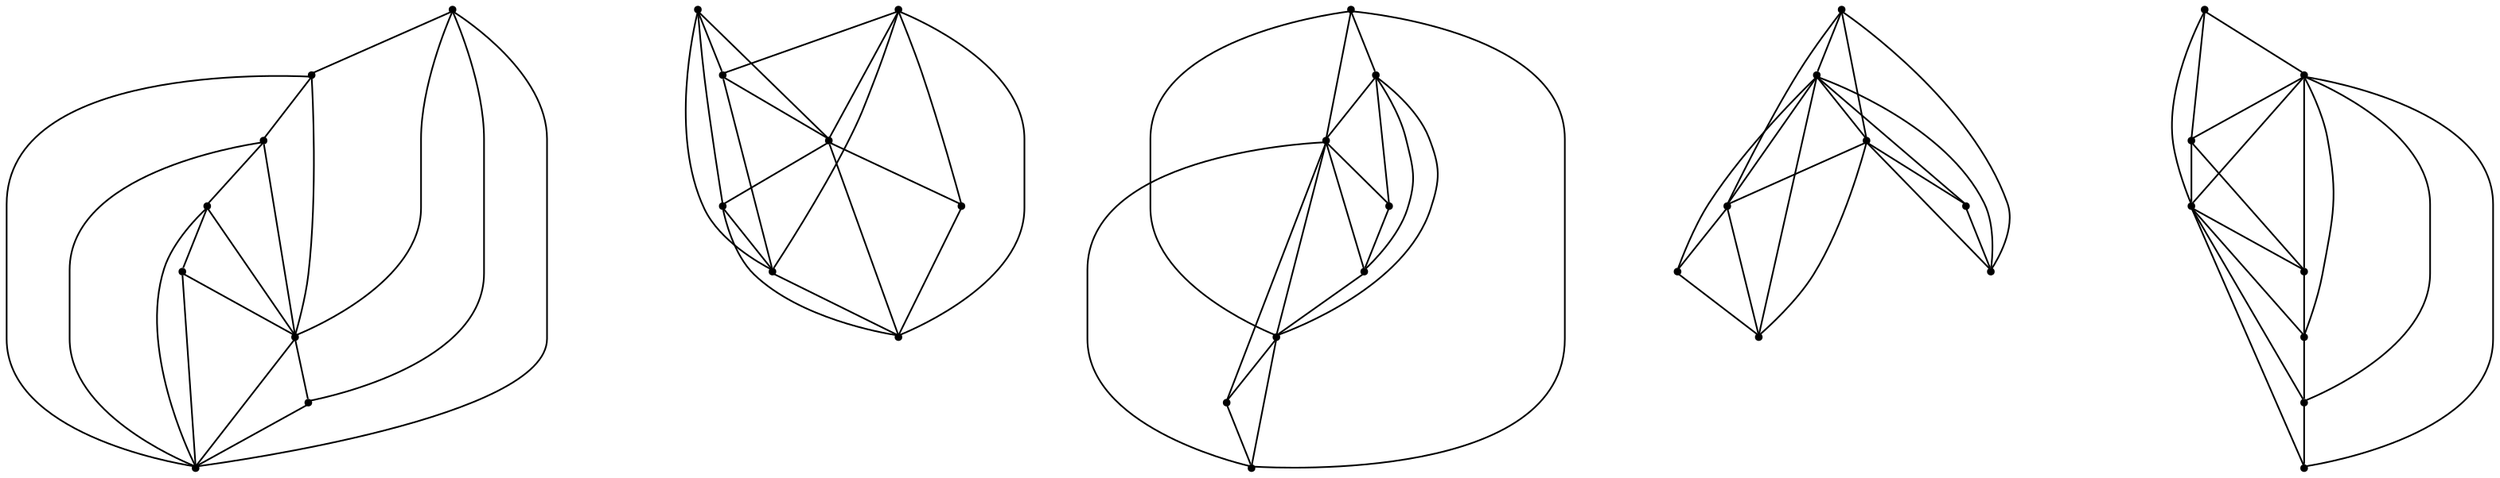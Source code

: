 graph {
  node [shape=point,comment="{\"directed\":false,\"doi\":\"10.1007/978-3-540-31843-9_1 \",\"figure\":\"9\"}"]

  v0 [pos="1305.4761855014535,457.6455752054851"]
  v1 [pos="339.6058775436046,875.1372337341309"]
  v2 [pos="1559.9193495639533,699.4163831075033"]
  v3 [pos="1380.8526662427325,1037.5946362813315"]
  v4 [pos="1554.1807549055231,258.71639251708984"]
  v5 [pos="1288.9981104651163,393.52057774861646"]
  v6 [pos="1292.2122410973836,341.6039148966471"]
  v7 [pos="1312.109683866279,301.81951522827137"]
  v8 [pos="1375.1141351744186,596.8945185343424"]
  v9 [pos="1165.3073855377907,702.7331352233887"]
  v10 [pos="1297.952870639535,782.3039054870605"]
  v11 [pos="1311.2147165697675,898.3455340067546"]
  v12 [pos="1377.536441678779,719.310220082601"]
  v13 [pos="1159.5688226744185,262.03206380208326"]
  v14 [pos="1371.7968613735466,278.6080996195476"]
  v15 [pos="1317.8482785247093,742.520554860433"]
  v16 [pos="1294.7376907703488,834.2226982116699"]
  v17 [pos="1092.3531795058138,702.7331352233887"]
  v18 [pos="697.7412472747094,706.0486157735189"]
  v19 [pos="916.6028002361918,878.4538586934408"]
  v20 [pos="1049.2420376090115,248.5164006551106"]
  v21 [pos="870.1775004542151,523.6987113952637"]
  v22 [pos="870.1775004542151,407.6580683390299"]
  v23 [pos="939.8154501271802,745.8331108093262"]
  v24 [pos="913.2865438771803,1040.911134084066"]
  v25 [pos="850.2821243640988,778.9893786112468"]
  v26 [pos="827.0694744731104,871.8226432800293"]
  v27 [pos="900.0205327943314,931.4987500508627"]
  v28 [pos="870.1775004542151,294.93309656778956"]
  v29 [pos="870.1775004542151,351.2934684753418"]
  v30 [pos="654.6290720385175,251.8320083618164"]
  v31 [pos="870.1775004542151,460.70597966512037"]
  v32 [pos="870.1743527434593,586.6945266723633"]
  v33 [pos="604.8906477107557,706.0486157735189"]
  v34 [pos="210.27765431958576,709.3643506368002"]
  v35 [pos="425.82400413335756,1044.2268689473472"]
  v36 [pos="452.35184524890985,749.1486549377441"]
  v37 [pos="362.818527434593,782.3039054870605"]
  v38 [pos="429.1391953579215,881.769593556722"]
  v39 [pos="412.55695176235463,934.8142306009929"]

  v34 -- v35 [id="-2",pos="210.27765431958576,709.3643506368002 425.82400413335756,1044.2268689473472 425.82400413335756,1044.2268689473472 425.82400413335756,1044.2268689473472"]
  v1 -- v38 [id="-3",pos="339.6058775436046,875.1372337341309 429.1391953579215,881.769593556722 429.1391953579215,881.769593556722 429.1391953579215,881.769593556722"]
  v1 -- v37 [id="-4",pos="339.6058775436046,875.1372337341309 362.818527434593,782.3039054870605 362.818527434593,782.3039054870605 362.818527434593,782.3039054870605"]
  v1 -- v39 [id="-5",pos="339.6058775436046,875.1372337341309 412.55695176235463,934.8142306009929 412.55695176235463,934.8142306009929 412.55695176235463,934.8142306009929"]
  v1 -- v34 [id="-6",pos="339.6058775436046,875.1372337341309 210.27765431958576,709.3643506368002 210.27765431958576,709.3643506368002 210.27765431958576,709.3643506368002"]
  v1 -- v35 [id="-7",pos="339.6058775436046,875.1372337341309 425.82400413335756,1044.2268689473472 425.82400413335756,1044.2268689473472 425.82400413335756,1044.2268689473472"]
  v37 -- v38 [id="-8",pos="362.818527434593,782.3039054870605 429.1391953579215,881.769593556722 429.1391953579215,881.769593556722 429.1391953579215,881.769593556722"]
  v37 -- v34 [id="-9",pos="362.818527434593,782.3039054870605 210.27765431958576,709.3643506368002 210.27765431958576,709.3643506368002 210.27765431958576,709.3643506368002"]
  v39 -- v35 [id="-10",pos="412.55695176235463,934.8142306009929 425.82400413335756,1044.2268689473472 425.82400413335756,1044.2268689473472 425.82400413335756,1044.2268689473472"]
  v38 -- v39 [id="-11",pos="429.1391953579215,881.769593556722 412.55695176235463,934.8142306009929 412.55695176235463,934.8142306009929 412.55695176235463,934.8142306009929"]
  v38 -- v33 [id="-12",pos="429.1391953579215,881.769593556722 604.8906477107557,706.0486157735189 604.8906477107557,706.0486157735189 604.8906477107557,706.0486157735189"]
  v38 -- v35 [id="-13",pos="429.1391953579215,881.769593556722 425.82400413335756,1044.2268689473472 425.82400413335756,1044.2268689473472 425.82400413335756,1044.2268689473472"]
  v36 -- v38 [id="-14",pos="452.35184524890985,749.1486549377441 429.1391953579215,881.769593556722 429.1391953579215,881.769593556722 429.1391953579215,881.769593556722"]
  v36 -- v34 [id="-15",pos="452.35184524890985,749.1486549377441 210.27765431958576,709.3643506368002 210.27765431958576,709.3643506368002 210.27765431958576,709.3643506368002"]
  v36 -- v33 [id="-16",pos="452.35184524890985,749.1486549377441 604.8906477107557,706.0486157735189 604.8906477107557,706.0486157735189 604.8906477107557,706.0486157735189"]
  v36 -- v37 [id="-17",pos="452.35184524890985,749.1486549377441 362.818527434593,782.3039054870605 362.818527434593,782.3039054870605 362.818527434593,782.3039054870605"]
  v33 -- v35 [id="-19",pos="604.8906477107557,706.0486157735189 425.82400413335756,1044.2268689473472 425.82400413335756,1044.2268689473472 425.82400413335756,1044.2268689473472"]
  v33 -- v34 [id="-20",pos="604.8906477107557,706.0486157735189 210.27765431958576,709.3643506368002 210.27765431958576,709.3643506368002 210.27765431958576,709.3643506368002"]
  v30 -- v20 [id="-21",pos="654.6290720385175,251.8320083618164 1049.2420376090115,248.5164006551106 1049.2420376090115,248.5164006551106 1049.2420376090115,248.5164006551106"]
  v30 -- v28 [id="-22",pos="654.6290720385175,251.8320083618164 870.1775004542151,294.93309656778956 870.1775004542151,294.93309656778956 870.1775004542151,294.93309656778956"]
  v30 -- v31 [id="-23",pos="654.6290720385175,251.8320083618164 870.1775004542151,460.70597966512037 870.1775004542151,460.70597966512037 870.1775004542151,460.70597966512037"]
  v30 -- v29 [id="-24",pos="654.6290720385175,251.8320083618164 870.1775004542151,351.2934684753418 870.1775004542151,351.2934684753418 870.1775004542151,351.2934684753418"]
  v18 -- v26 [id="-25",pos="697.7412472747094,706.0486157735189 827.0694744731104,871.8226432800293 827.0694744731104,871.8226432800293 827.0694744731104,871.8226432800293"]
  v18 -- v19 [id="-26",pos="697.7412472747094,706.0486157735189 916.6028002361918,878.4538586934408 916.6028002361918,878.4538586934408 916.6028002361918,878.4538586934408"]
  v18 -- v23 [id="-27",pos="697.7412472747094,706.0486157735189 939.8154501271802,745.8331108093262 939.8154501271802,745.8331108093262 939.8154501271802,745.8331108093262"]
  v18 -- v27 [id="-28",pos="697.7412472747094,706.0486157735189 900.0205327943314,931.4987500508627 900.0205327943314,931.4987500508627 900.0205327943314,931.4987500508627"]
  v18 -- v24 [id="-29",pos="697.7412472747094,706.0486157735189 913.2865438771803,1040.911134084066 913.2865438771803,1040.911134084066 913.2865438771803,1040.911134084066"]
  v18 -- v25 [id="-30",pos="697.7412472747094,706.0486157735189 850.2821243640988,778.9893786112468 850.2821243640988,778.9893786112468 850.2821243640988,778.9893786112468"]
  v26 -- v27 [id="-37",pos="827.0694744731104,871.8226432800293 900.0205327943314,931.4987500508627 900.0205327943314,931.4987500508627 900.0205327943314,931.4987500508627"]
  v25 -- v23 [id="-38",pos="850.2821243640988,778.9893786112468 939.8154501271802,745.8331108093262 939.8154501271802,745.8331108093262 939.8154501271802,745.8331108093262"]
  v32 -- v21 [id="-39",pos="870.1743527434593,586.6945266723633 870.1775004542151,523.6987113952637 870.1775004542151,523.6987113952637 870.1775004542151,523.6987113952637"]
  v21 -- v31 [id="-40",pos="870.1775004542151,523.6987113952637 870.1775004542151,460.70597966512037 870.1775004542151,460.70597966512037 870.1775004542151,460.70597966512037"]
  v31 -- v22 [id="-41",pos="870.1775004542151,460.70597966512037 870.1775004542151,407.6580683390299 870.1775004542151,407.6580683390299 870.1775004542151,407.6580683390299"]
  v22 -- v29 [id="-42",pos="870.1775004542151,407.6580683390299 870.1775004542151,351.2934684753418 870.1775004542151,351.2934684753418 870.1775004542151,351.2934684753418"]
  v29 -- v28 [id="-43",pos="870.1775004542151,351.2934684753418 870.1775004542151,294.93309656778956 870.1775004542151,294.93309656778956 870.1775004542151,294.93309656778956"]
  v32 -- v30 [id="-44",pos="870.1743527434593,586.6945266723633 654.6290720385175,251.8320083618164 654.6290720385175,251.8320083618164 654.6290720385175,251.8320083618164"]
  v32 -- v20 [id="-45",pos="870.1743527434593,586.6945266723633 1049.2420376090115,248.5164006551106 1049.2420376090115,248.5164006551106 1049.2420376090115,248.5164006551106"]
  v21 -- v30 [id="-46",pos="870.1775004542151,523.6987113952637 654.6290720385175,251.8320083618164 654.6290720385175,251.8320083618164 654.6290720385175,251.8320083618164"]
  v31 -- v20 [id="-47",pos="870.1775004542151,460.70597966512037 1049.2420376090115,248.5164006551106 1049.2420376090115,248.5164006551106 1049.2420376090115,248.5164006551106"]
  v22 -- v30 [id="-48",pos="870.1775004542151,407.6580683390299 654.6290720385175,251.8320083618164 654.6290720385175,251.8320083618164 654.6290720385175,251.8320083618164"]
  v29 -- v20 [id="-49",pos="870.1775004542151,351.2934684753418 1049.2420376090115,248.5164006551106 1049.2420376090115,248.5164006551106 1049.2420376090115,248.5164006551106"]
  v28 -- v20 [id="-50",pos="870.1775004542151,294.93309656778956 1049.2420376090115,248.5164006551106 1049.2420376090115,248.5164006551106 1049.2420376090115,248.5164006551106"]
  v27 -- v19 [id="-51",pos="900.0205327943314,931.4987500508627 916.6028002361918,878.4538586934408 916.6028002361918,878.4538586934408 916.6028002361918,878.4538586934408"]
  v24 -- v17 [id="-52",pos="913.2865438771803,1040.911134084066 1092.3531795058138,702.7331352233887 1092.3531795058138,702.7331352233887 1092.3531795058138,702.7331352233887"]
  v24 -- v27 [id="-53",pos="913.2865438771803,1040.911134084066 900.0205327943314,931.4987500508627 900.0205327943314,931.4987500508627 900.0205327943314,931.4987500508627"]
  v24 -- v26 [id="-54",pos="913.2865438771803,1040.911134084066 827.0694744731104,871.8226432800293 827.0694744731104,871.8226432800293 827.0694744731104,871.8226432800293"]
  v19 -- v25 [id="-55",pos="916.6028002361918,878.4538586934408 850.2821243640988,778.9893786112468 850.2821243640988,778.9893786112468 850.2821243640988,778.9893786112468"]
  v19 -- v23 [id="-56",pos="916.6028002361918,878.4538586934408 939.8154501271802,745.8331108093262 939.8154501271802,745.8331108093262 939.8154501271802,745.8331108093262"]
  v19 -- v24 [id="-57",pos="916.6028002361918,878.4538586934408 913.2865438771803,1040.911134084066 913.2865438771803,1040.911134084066 913.2865438771803,1040.911134084066"]
  v23 -- v17 [id="-58",pos="939.8154501271802,745.8331108093262 1092.3531795058138,702.7331352233887 1092.3531795058138,702.7331352233887 1092.3531795058138,702.7331352233887"]
  v2 -- v3 [id="-59",pos="1559.9193495639533,699.4163831075033 1380.8526662427325,1037.5946362813315 1380.8526662427325,1037.5946362813315 1380.8526662427325,1037.5946362813315"]
  v4 -- v5 [id="-60",pos="1554.1807549055231,258.71639251708984 1288.9981104651163,393.52057774861646 1288.9981104651163,393.52057774861646 1288.9981104651163,393.52057774861646"]
  v4 -- v6 [id="-61",pos="1554.1807549055231,258.71639251708984 1292.2122410973836,341.6039148966471 1292.2122410973836,341.6039148966471 1292.2122410973836,341.6039148966471"]
  v20 -- v22 [id="-62",pos="1049.2420376090115,248.5164006551106 870.1775004542151,407.6580683390299 870.1775004542151,407.6580683390299 870.1775004542151,407.6580683390299"]
  v20 -- v21 [id="-63",pos="1049.2420376090115,248.5164006551106 870.1775004542151,523.6987113952637 870.1775004542151,523.6987113952637 870.1775004542151,523.6987113952637"]
  v4 -- v7 [id="-64",pos="1554.1807549055231,258.71639251708984 1312.109683866279,301.81951522827137 1312.109683866279,301.81951522827137 1312.109683866279,301.81951522827137"]
  v17 -- v19 [id="-65",pos="1092.3531795058138,702.7331352233887 916.6028002361918,878.4538586934408 916.6028002361918,878.4538586934408 916.6028002361918,878.4538586934408"]
  v17 -- v18 [id="-66",pos="1092.3531795058138,702.7331352233887 697.7412472747094,706.0486157735189 697.7412472747094,706.0486157735189 697.7412472747094,706.0486157735189"]
  v4 -- v0 [id="-67",pos="1554.1807549055231,258.71639251708984 1305.4761855014535,457.6455752054851 1305.4761855014535,457.6455752054851 1305.4761855014535,457.6455752054851"]
  v4 -- v8 [id="-68",pos="1554.1807549055231,258.71639251708984 1375.1141351744186,596.8945185343424 1375.1141351744186,596.8945185343424 1375.1141351744186,596.8945185343424"]
  v3 -- v9 [id="-69",pos="1380.8526662427325,1037.5946362813315 1165.3073855377907,702.7331352233887 1165.3073855377907,702.7331352233887 1165.3073855377907,702.7331352233887"]
  v3 -- v10 [id="-70",pos="1380.8526662427325,1037.5946362813315 1297.952870639535,782.3039054870605 1297.952870639535,782.3039054870605 1297.952870639535,782.3039054870605"]
  v13 -- v14 [id="-71",pos="1159.5688226744185,262.03206380208326 1371.7968613735466,278.6080996195476 1371.7968613735466,278.6080996195476 1371.7968613735466,278.6080996195476"]
  v13 -- v0 [id="-72",pos="1159.5688226744185,262.03206380208326 1305.4761855014535,457.6455752054851 1305.4761855014535,457.6455752054851 1305.4761855014535,457.6455752054851"]
  v13 -- v6 [id="-73",pos="1159.5688226744185,262.03206380208326 1292.2122410973836,341.6039148966471 1292.2122410973836,341.6039148966471 1292.2122410973836,341.6039148966471"]
  v13 -- v7 [id="-74",pos="1159.5688226744185,262.03206380208326 1312.109683866279,301.81951522827137 1312.109683866279,301.81951522827137 1312.109683866279,301.81951522827137"]
  v13 -- v4 [id="-75",pos="1159.5688226744185,262.03206380208326 1554.1807549055231,258.71639251708984 1554.1807549055231,258.71639251708984 1554.1807549055231,258.71639251708984"]
  v13 -- v5 [id="-76",pos="1159.5688226744185,262.03206380208326 1288.9981104651163,393.52057774861646 1288.9981104651163,393.52057774861646 1288.9981104651163,393.52057774861646"]
  v9 -- v16 [id="-77",pos="1165.3073855377907,702.7331352233887 1294.7376907703488,834.2226982116699 1294.7376907703488,834.2226982116699 1294.7376907703488,834.2226982116699"]
  v9 -- v12 [id="-78",pos="1165.3073855377907,702.7331352233887 1377.536441678779,719.310220082601 1377.536441678779,719.310220082601 1377.536441678779,719.310220082601"]
  v9 -- v2 [id="-79",pos="1165.3073855377907,702.7331352233887 1559.9193495639533,699.4163831075033 1559.9193495639533,699.4163831075033 1559.9193495639533,699.4163831075033"]
  v9 -- v11 [id="-80",pos="1165.3073855377907,702.7331352233887 1311.2147165697675,898.3455340067546 1311.2147165697675,898.3455340067546 1311.2147165697675,898.3455340067546"]
  v9 -- v15 [id="-81",pos="1165.3073855377907,702.7331352233887 1317.8482785247093,742.520554860433 1317.8482785247093,742.520554860433 1317.8482785247093,742.520554860433"]
  v9 -- v10 [id="-82",pos="1165.3073855377907,702.7331352233887 1297.952870639535,782.3039054870605 1297.952870639535,782.3039054870605 1297.952870639535,782.3039054870605"]
  v3 -- v11 [id="-83",pos="1380.8526662427325,1037.5946362813315 1311.2147165697675,898.3455340067546 1311.2147165697675,898.3455340067546 1311.2147165697675,898.3455340067546"]
  v12 -- v2 [id="-84",pos="1377.536441678779,719.310220082601 1559.9193495639533,699.4163831075033 1559.9193495639533,699.4163831075033 1559.9193495639533,699.4163831075033"]
  v8 -- v13 [id="-85",pos="1375.1141351744186,596.8945185343424 1159.5688226744185,262.03206380208326 1159.5688226744185,262.03206380208326 1159.5688226744185,262.03206380208326"]
  v8 -- v0 [id="-86",pos="1375.1141351744186,596.8945185343424 1305.4761855014535,457.6455752054851 1305.4761855014535,457.6455752054851 1305.4761855014535,457.6455752054851"]
  v14 -- v4 [id="-87",pos="1371.7968613735466,278.6080996195476 1554.1807549055231,258.71639251708984 1554.1807549055231,258.71639251708984 1554.1807549055231,258.71639251708984"]
  v15 -- v12 [id="-88",pos="1317.8482785247093,742.520554860433 1377.536441678779,719.310220082601 1377.536441678779,719.310220082601 1377.536441678779,719.310220082601"]
  v7 -- v14 [id="-89",pos="1312.109683866279,301.81951522827137 1371.7968613735466,278.6080996195476 1371.7968613735466,278.6080996195476 1371.7968613735466,278.6080996195476"]
  v11 -- v16 [id="-90",pos="1311.2147165697675,898.3455340067546 1294.7376907703488,834.2226982116699 1294.7376907703488,834.2226982116699 1294.7376907703488,834.2226982116699"]
  v0 -- v5 [id="-91",pos="1305.4761855014535,457.6455752054851 1288.9981104651163,393.52057774861646 1288.9981104651163,393.52057774861646 1288.9981104651163,393.52057774861646"]
  v10 -- v2 [id="-92",pos="1297.952870639535,782.3039054870605 1559.9193495639533,699.4163831075033 1559.9193495639533,699.4163831075033 1559.9193495639533,699.4163831075033"]
  v5 -- v6 [id="-93",pos="1288.9981104651163,393.52057774861646 1292.2122410973836,341.6039148966471 1292.2122410973836,341.6039148966471 1292.2122410973836,341.6039148966471"]
  v6 -- v7 [id="-94",pos="1292.2122410973836,341.6039148966471 1312.109683866279,301.81951522827137 1312.109683866279,301.81951522827137 1312.109683866279,301.81951522827137"]
  v16 -- v3 [id="-95",pos="1294.7376907703488,834.2226982116699 1380.8526662427325,1037.5946362813315 1380.8526662427325,1037.5946362813315 1380.8526662427325,1037.5946362813315"]
  v16 -- v10 [id="-96",pos="1294.7376907703488,834.2226982116699 1297.952870639535,782.3039054870605 1297.952870639535,782.3039054870605 1297.952870639535,782.3039054870605"]
  v10 -- v15 [id="-97",pos="1297.952870639535,782.3039054870605 1317.8482785247093,742.520554860433 1317.8482785247093,742.520554860433 1317.8482785247093,742.520554860433"]
  v10 -- v12 [id="-98",pos="1297.952870639535,782.3039054870605 1377.536441678779,719.310220082601 1377.536441678779,719.310220082601 1377.536441678779,719.310220082601"]
}